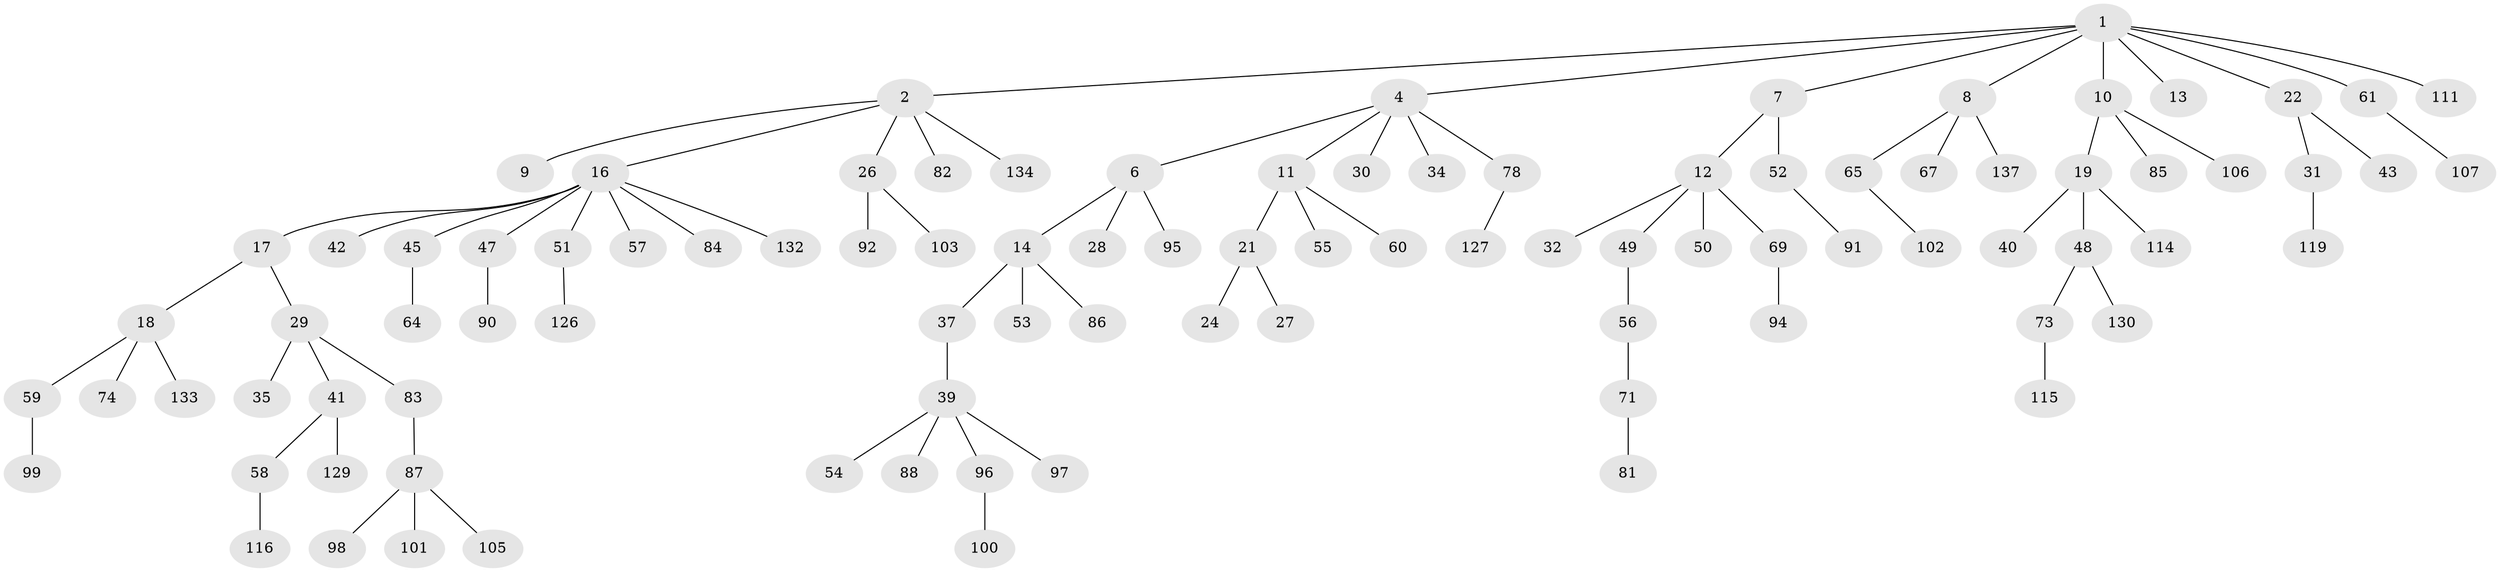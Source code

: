 // original degree distribution, {6: 0.014598540145985401, 4: 0.058394160583941604, 5: 0.058394160583941604, 3: 0.12408759124087591, 1: 0.5255474452554745, 7: 0.0072992700729927005, 2: 0.2116788321167883}
// Generated by graph-tools (version 1.1) at 2025/11/02/27/25 16:11:26]
// undirected, 95 vertices, 94 edges
graph export_dot {
graph [start="1"]
  node [color=gray90,style=filled];
  1 [super="+3"];
  2 [super="+15"];
  4 [super="+5"];
  6 [super="+20"];
  7;
  8 [super="+70"];
  9;
  10 [super="+93"];
  11 [super="+128"];
  12 [super="+104"];
  13;
  14 [super="+33"];
  16 [super="+36"];
  17 [super="+25"];
  18 [super="+131"];
  19 [super="+110"];
  21 [super="+72"];
  22 [super="+23"];
  24;
  26 [super="+46"];
  27;
  28;
  29;
  30;
  31 [super="+68"];
  32;
  34;
  35 [super="+38"];
  37;
  39 [super="+44"];
  40 [super="+108"];
  41 [super="+120"];
  42;
  43;
  45 [super="+77"];
  47 [super="+63"];
  48;
  49 [super="+62"];
  50 [super="+75"];
  51 [super="+66"];
  52;
  53;
  54;
  55;
  56 [super="+113"];
  57;
  58 [super="+136"];
  59 [super="+79"];
  60;
  61 [super="+124"];
  64 [super="+135"];
  65 [super="+76"];
  67;
  69 [super="+112"];
  71 [super="+80"];
  73;
  74;
  78 [super="+122"];
  81;
  82;
  83;
  84;
  85;
  86;
  87 [super="+89"];
  88;
  90;
  91;
  92 [super="+121"];
  94 [super="+123"];
  95;
  96;
  97;
  98;
  99;
  100;
  101;
  102;
  103 [super="+109"];
  105;
  106;
  107 [super="+118"];
  111;
  114 [super="+125"];
  115 [super="+117"];
  116;
  119;
  126;
  127;
  129;
  130;
  132;
  133;
  134;
  137;
  1 -- 2;
  1 -- 4;
  1 -- 7;
  1 -- 8;
  1 -- 13;
  1 -- 22;
  1 -- 10;
  1 -- 61;
  1 -- 111;
  2 -- 9;
  2 -- 26;
  2 -- 16;
  2 -- 82;
  2 -- 134;
  4 -- 11;
  4 -- 34;
  4 -- 78;
  4 -- 6;
  4 -- 30;
  6 -- 14;
  6 -- 28;
  6 -- 95;
  7 -- 12;
  7 -- 52;
  8 -- 65;
  8 -- 67;
  8 -- 137;
  10 -- 19;
  10 -- 85;
  10 -- 106;
  11 -- 21;
  11 -- 55;
  11 -- 60;
  12 -- 32;
  12 -- 49;
  12 -- 50;
  12 -- 69;
  14 -- 37;
  14 -- 86;
  14 -- 53;
  16 -- 17;
  16 -- 45;
  16 -- 47;
  16 -- 51;
  16 -- 84;
  16 -- 57;
  16 -- 42;
  16 -- 132;
  17 -- 18;
  17 -- 29;
  18 -- 59;
  18 -- 74;
  18 -- 133;
  19 -- 40;
  19 -- 48;
  19 -- 114;
  21 -- 24;
  21 -- 27;
  22 -- 31;
  22 -- 43;
  26 -- 92;
  26 -- 103;
  29 -- 35;
  29 -- 41;
  29 -- 83;
  31 -- 119;
  37 -- 39;
  39 -- 88;
  39 -- 96;
  39 -- 97;
  39 -- 54;
  41 -- 58;
  41 -- 129;
  45 -- 64;
  47 -- 90;
  48 -- 73;
  48 -- 130;
  49 -- 56;
  51 -- 126;
  52 -- 91;
  56 -- 71;
  58 -- 116;
  59 -- 99;
  61 -- 107;
  65 -- 102;
  69 -- 94;
  71 -- 81;
  73 -- 115;
  78 -- 127;
  83 -- 87;
  87 -- 98;
  87 -- 101;
  87 -- 105;
  96 -- 100;
}
